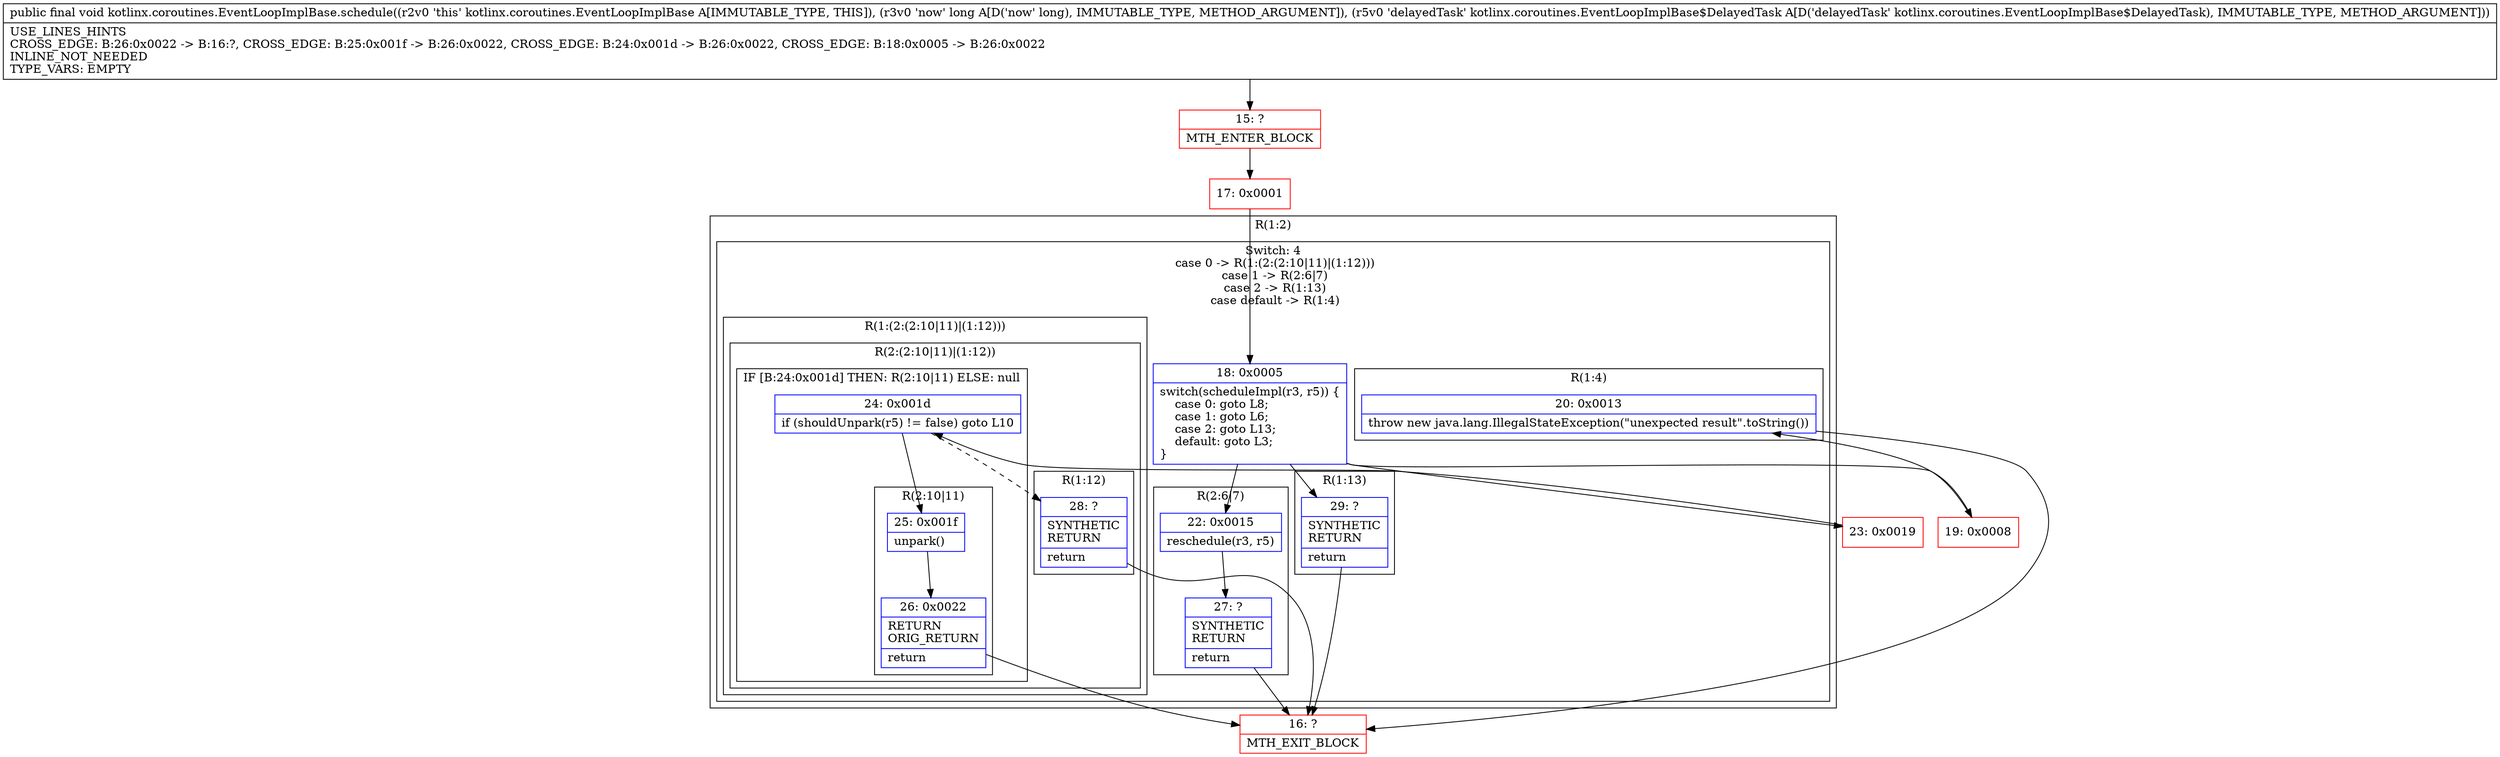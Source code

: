 digraph "CFG forkotlinx.coroutines.EventLoopImplBase.schedule(JLkotlinx\/coroutines\/EventLoopImplBase$DelayedTask;)V" {
subgraph cluster_Region_911283792 {
label = "R(1:2)";
node [shape=record,color=blue];
subgraph cluster_SwitchRegion_730945511 {
label = "Switch: 4
 case 0 -> R(1:(2:(2:10|11)|(1:12)))
 case 1 -> R(2:6|7)
 case 2 -> R(1:13)
 case default -> R(1:4)";
node [shape=record,color=blue];
Node_18 [shape=record,label="{18\:\ 0x0005|switch(scheduleImpl(r3, r5)) \{\l    case 0: goto L8;\l    case 1: goto L6;\l    case 2: goto L13;\l    default: goto L3;\l\}\l}"];
subgraph cluster_Region_1081083411 {
label = "R(1:(2:(2:10|11)|(1:12)))";
node [shape=record,color=blue];
subgraph cluster_Region_1774415685 {
label = "R(2:(2:10|11)|(1:12))";
node [shape=record,color=blue];
subgraph cluster_IfRegion_1469974459 {
label = "IF [B:24:0x001d] THEN: R(2:10|11) ELSE: null";
node [shape=record,color=blue];
Node_24 [shape=record,label="{24\:\ 0x001d|if (shouldUnpark(r5) != false) goto L10\l}"];
subgraph cluster_Region_1989233856 {
label = "R(2:10|11)";
node [shape=record,color=blue];
Node_25 [shape=record,label="{25\:\ 0x001f|unpark()\l}"];
Node_26 [shape=record,label="{26\:\ 0x0022|RETURN\lORIG_RETURN\l|return\l}"];
}
}
subgraph cluster_Region_907123871 {
label = "R(1:12)";
node [shape=record,color=blue];
Node_28 [shape=record,label="{28\:\ ?|SYNTHETIC\lRETURN\l|return\l}"];
}
}
}
subgraph cluster_Region_1146778719 {
label = "R(2:6|7)";
node [shape=record,color=blue];
Node_22 [shape=record,label="{22\:\ 0x0015|reschedule(r3, r5)\l}"];
Node_27 [shape=record,label="{27\:\ ?|SYNTHETIC\lRETURN\l|return\l}"];
}
subgraph cluster_Region_1667104944 {
label = "R(1:13)";
node [shape=record,color=blue];
Node_29 [shape=record,label="{29\:\ ?|SYNTHETIC\lRETURN\l|return\l}"];
}
subgraph cluster_Region_525707095 {
label = "R(1:4)";
node [shape=record,color=blue];
Node_20 [shape=record,label="{20\:\ 0x0013|throw new java.lang.IllegalStateException(\"unexpected result\".toString())\l}"];
}
}
}
Node_15 [shape=record,color=red,label="{15\:\ ?|MTH_ENTER_BLOCK\l}"];
Node_17 [shape=record,color=red,label="{17\:\ 0x0001}"];
Node_19 [shape=record,color=red,label="{19\:\ 0x0008}"];
Node_16 [shape=record,color=red,label="{16\:\ ?|MTH_EXIT_BLOCK\l}"];
Node_23 [shape=record,color=red,label="{23\:\ 0x0019}"];
MethodNode[shape=record,label="{public final void kotlinx.coroutines.EventLoopImplBase.schedule((r2v0 'this' kotlinx.coroutines.EventLoopImplBase A[IMMUTABLE_TYPE, THIS]), (r3v0 'now' long A[D('now' long), IMMUTABLE_TYPE, METHOD_ARGUMENT]), (r5v0 'delayedTask' kotlinx.coroutines.EventLoopImplBase$DelayedTask A[D('delayedTask' kotlinx.coroutines.EventLoopImplBase$DelayedTask), IMMUTABLE_TYPE, METHOD_ARGUMENT]))  | USE_LINES_HINTS\lCROSS_EDGE: B:26:0x0022 \-\> B:16:?, CROSS_EDGE: B:25:0x001f \-\> B:26:0x0022, CROSS_EDGE: B:24:0x001d \-\> B:26:0x0022, CROSS_EDGE: B:18:0x0005 \-\> B:26:0x0022\lINLINE_NOT_NEEDED\lTYPE_VARS: EMPTY\l}"];
MethodNode -> Node_15;Node_18 -> Node_19;
Node_18 -> Node_22;
Node_18 -> Node_23;
Node_18 -> Node_29;
Node_24 -> Node_25;
Node_24 -> Node_28[style=dashed];
Node_25 -> Node_26;
Node_26 -> Node_16;
Node_28 -> Node_16;
Node_22 -> Node_27;
Node_27 -> Node_16;
Node_29 -> Node_16;
Node_20 -> Node_16;
Node_15 -> Node_17;
Node_17 -> Node_18;
Node_19 -> Node_20;
Node_23 -> Node_24;
}

